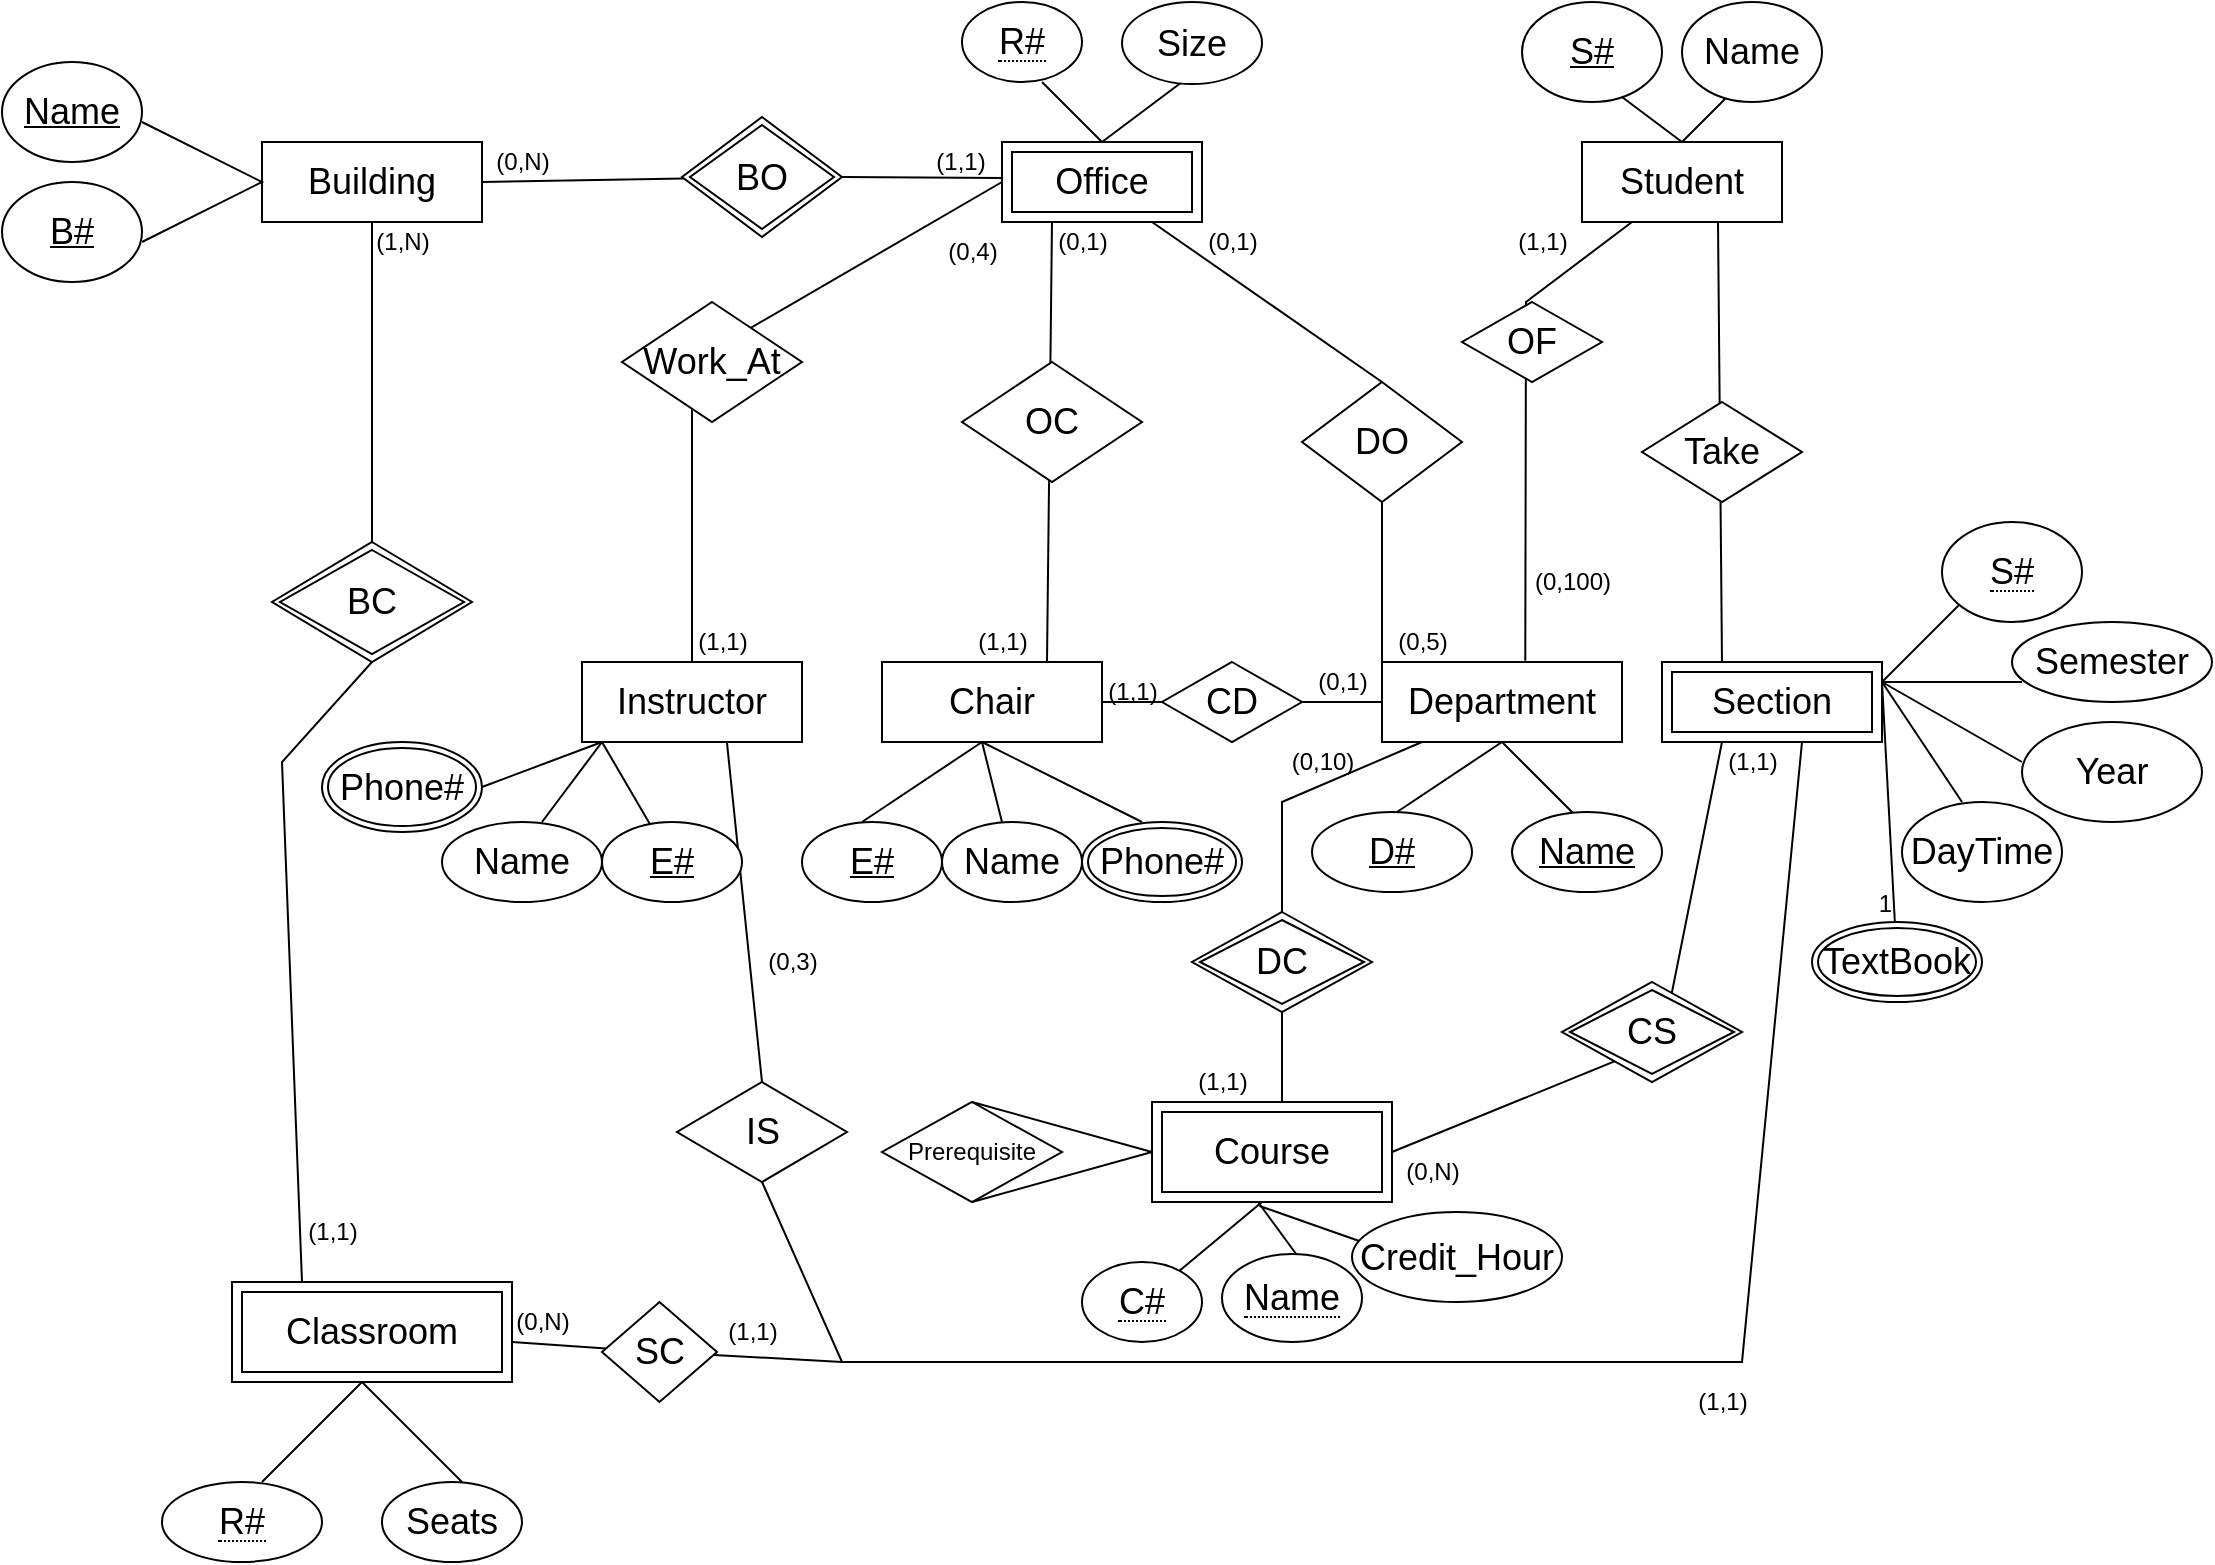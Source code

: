 <mxfile version="21.0.6" type="github">
  <diagram name="第 1 页" id="9qzswkBztqt6K94VhE5s">
    <mxGraphModel dx="1861" dy="2776" grid="1" gridSize="10" guides="1" tooltips="1" connect="1" arrows="1" fold="1" page="1" pageScale="1" pageWidth="827" pageHeight="1169" math="0" shadow="0">
      <root>
        <mxCell id="0" />
        <mxCell id="1" parent="0" />
        <mxCell id="01-eE3vkVnuRhYh0XWzM-2" value="&lt;font style=&quot;font-size: 18px;&quot;&gt;Building&lt;/font&gt;" style="rounded=0;whiteSpace=wrap;html=1;" parent="1" vertex="1">
          <mxGeometry x="90" y="-1140" width="110" height="40" as="geometry" />
        </mxCell>
        <mxCell id="01-eE3vkVnuRhYh0XWzM-3" value="" style="endArrow=none;html=1;rounded=0;" parent="1" edge="1">
          <mxGeometry width="50" height="50" relative="1" as="geometry">
            <mxPoint x="30" y="-1090" as="sourcePoint" />
            <mxPoint x="30" y="-1150" as="targetPoint" />
            <Array as="points">
              <mxPoint x="90" y="-1120" />
            </Array>
          </mxGeometry>
        </mxCell>
        <mxCell id="01-eE3vkVnuRhYh0XWzM-9" value="&lt;u&gt;&lt;font style=&quot;font-size: 18px;&quot;&gt;Name&lt;/font&gt;&lt;/u&gt;" style="ellipse;whiteSpace=wrap;html=1;" parent="1" vertex="1">
          <mxGeometry x="-40" y="-1180" width="70" height="50" as="geometry" />
        </mxCell>
        <mxCell id="01-eE3vkVnuRhYh0XWzM-10" value="&lt;font style=&quot;font-size: 18px;&quot;&gt;&lt;u&gt;B#&lt;/u&gt;&lt;/font&gt;" style="ellipse;whiteSpace=wrap;html=1;" parent="1" vertex="1">
          <mxGeometry x="-40" y="-1120" width="70" height="50" as="geometry" />
        </mxCell>
        <mxCell id="01-eE3vkVnuRhYh0XWzM-17" value="" style="endArrow=none;html=1;rounded=0;exitX=1;exitY=0.5;exitDx=0;exitDy=0;startArrow=none;" parent="1" source="01-eE3vkVnuRhYh0XWzM-18" edge="1">
          <mxGeometry width="50" height="50" relative="1" as="geometry">
            <mxPoint x="240" y="-1110" as="sourcePoint" />
            <mxPoint x="460" y="-1122" as="targetPoint" />
          </mxGeometry>
        </mxCell>
        <mxCell id="01-eE3vkVnuRhYh0XWzM-23" value="" style="endArrow=none;html=1;rounded=0;exitX=1;exitY=0.5;exitDx=0;exitDy=0;" parent="1" source="01-eE3vkVnuRhYh0XWzM-2" target="01-eE3vkVnuRhYh0XWzM-18" edge="1">
          <mxGeometry width="50" height="50" relative="1" as="geometry">
            <mxPoint x="200" y="-1120" as="sourcePoint" />
            <mxPoint x="460" y="-1120" as="targetPoint" />
          </mxGeometry>
        </mxCell>
        <mxCell id="01-eE3vkVnuRhYh0XWzM-18" value="&lt;font style=&quot;font-size: 18px;&quot;&gt;BO&lt;/font&gt;" style="shape=rhombus;double=1;perimeter=rhombusPerimeter;whiteSpace=wrap;html=1;align=center;" parent="1" vertex="1">
          <mxGeometry x="300" y="-1152.5" width="80" height="60" as="geometry" />
        </mxCell>
        <mxCell id="01-eE3vkVnuRhYh0XWzM-24" value="(0,N)" style="text;html=1;align=center;verticalAlign=middle;resizable=0;points=[];autosize=1;strokeColor=none;fillColor=none;" parent="1" vertex="1">
          <mxGeometry x="195" y="-1145" width="50" height="30" as="geometry" />
        </mxCell>
        <mxCell id="01-eE3vkVnuRhYh0XWzM-25" value="(1,1)" style="text;html=1;align=center;verticalAlign=middle;resizable=0;points=[];autosize=1;strokeColor=none;fillColor=none;" parent="1" vertex="1">
          <mxGeometry x="414" y="-1145" width="50" height="30" as="geometry" />
        </mxCell>
        <mxCell id="01-eE3vkVnuRhYh0XWzM-28" value="" style="endArrow=none;html=1;rounded=0;entryX=0.5;entryY=1;entryDx=0;entryDy=0;startArrow=none;" parent="1" source="01-eE3vkVnuRhYh0XWzM-31" target="01-eE3vkVnuRhYh0XWzM-2" edge="1">
          <mxGeometry width="50" height="50" relative="1" as="geometry">
            <mxPoint x="140" y="-570" as="sourcePoint" />
            <mxPoint x="160" y="-1000" as="targetPoint" />
          </mxGeometry>
        </mxCell>
        <mxCell id="01-eE3vkVnuRhYh0XWzM-30" value="&lt;font style=&quot;font-size: 18px;&quot;&gt;Classroom&lt;/font&gt;" style="shape=ext;margin=3;double=1;whiteSpace=wrap;html=1;align=center;" parent="1" vertex="1">
          <mxGeometry x="75" y="-570" width="140" height="50" as="geometry" />
        </mxCell>
        <mxCell id="01-eE3vkVnuRhYh0XWzM-32" value="(1,N)" style="text;html=1;align=center;verticalAlign=middle;resizable=0;points=[];autosize=1;strokeColor=none;fillColor=none;" parent="1" vertex="1">
          <mxGeometry x="135" y="-1105" width="50" height="30" as="geometry" />
        </mxCell>
        <mxCell id="01-eE3vkVnuRhYh0XWzM-33" value="(1,1)" style="text;html=1;align=center;verticalAlign=middle;resizable=0;points=[];autosize=1;strokeColor=none;fillColor=none;" parent="1" vertex="1">
          <mxGeometry x="100" y="-610" width="50" height="30" as="geometry" />
        </mxCell>
        <mxCell id="01-eE3vkVnuRhYh0XWzM-35" value="" style="endArrow=none;html=1;rounded=0;" parent="1" edge="1">
          <mxGeometry width="50" height="50" relative="1" as="geometry">
            <mxPoint x="190" y="-470" as="sourcePoint" />
            <mxPoint x="140" y="-520" as="targetPoint" />
          </mxGeometry>
        </mxCell>
        <mxCell id="01-eE3vkVnuRhYh0XWzM-38" value="" style="endArrow=none;html=1;rounded=0;" parent="1" edge="1">
          <mxGeometry width="50" height="50" relative="1" as="geometry">
            <mxPoint x="90" y="-470" as="sourcePoint" />
            <mxPoint x="140" y="-520" as="targetPoint" />
          </mxGeometry>
        </mxCell>
        <mxCell id="01-eE3vkVnuRhYh0XWzM-39" value="&lt;span style=&quot;border-bottom: 1px dotted&quot;&gt;&lt;font style=&quot;font-size: 18px;&quot;&gt;R#&lt;/font&gt;&lt;/span&gt;" style="ellipse;whiteSpace=wrap;html=1;align=center;" parent="1" vertex="1">
          <mxGeometry x="40" y="-470" width="80" height="40" as="geometry" />
        </mxCell>
        <mxCell id="01-eE3vkVnuRhYh0XWzM-40" value="&lt;font style=&quot;font-size: 18px;&quot;&gt;Seats&lt;/font&gt;" style="ellipse;whiteSpace=wrap;html=1;align=center;" parent="1" vertex="1">
          <mxGeometry x="150" y="-470" width="70" height="40" as="geometry" />
        </mxCell>
        <mxCell id="01-eE3vkVnuRhYh0XWzM-41" value="&lt;font style=&quot;font-size: 18px;&quot;&gt;Office&lt;/font&gt;" style="shape=ext;margin=3;double=1;whiteSpace=wrap;html=1;align=center;" parent="1" vertex="1">
          <mxGeometry x="460" y="-1140" width="100" height="40" as="geometry" />
        </mxCell>
        <mxCell id="01-eE3vkVnuRhYh0XWzM-42" value="&lt;font style=&quot;font-size: 18px;&quot;&gt;Instructor&lt;/font&gt;" style="whiteSpace=wrap;html=1;align=center;" parent="1" vertex="1">
          <mxGeometry x="250" y="-880" width="110" height="40" as="geometry" />
        </mxCell>
        <mxCell id="01-eE3vkVnuRhYh0XWzM-43" value="&lt;font style=&quot;font-size: 18px;&quot;&gt;Chair&lt;/font&gt;" style="whiteSpace=wrap;html=1;align=center;" parent="1" vertex="1">
          <mxGeometry x="400" y="-880" width="110" height="40" as="geometry" />
        </mxCell>
        <mxCell id="01-eE3vkVnuRhYh0XWzM-44" value="&lt;font style=&quot;font-size: 18px;&quot;&gt;Department&lt;/font&gt;" style="whiteSpace=wrap;html=1;align=center;" parent="1" vertex="1">
          <mxGeometry x="650" y="-880" width="120" height="40" as="geometry" />
        </mxCell>
        <mxCell id="01-eE3vkVnuRhYh0XWzM-46" value="&lt;font style=&quot;font-size: 18px;&quot;&gt;Student&lt;/font&gt;" style="whiteSpace=wrap;html=1;align=center;" parent="1" vertex="1">
          <mxGeometry x="750" y="-1140" width="100" height="40" as="geometry" />
        </mxCell>
        <mxCell id="01-eE3vkVnuRhYh0XWzM-49" value="" style="endArrow=none;html=1;rounded=0;" parent="1" edge="1">
          <mxGeometry width="50" height="50" relative="1" as="geometry">
            <mxPoint x="510" y="-1140" as="sourcePoint" />
            <mxPoint x="550" y="-1170" as="targetPoint" />
          </mxGeometry>
        </mxCell>
        <mxCell id="01-eE3vkVnuRhYh0XWzM-50" value="" style="endArrow=none;html=1;rounded=0;entryX=0.5;entryY=0;entryDx=0;entryDy=0;" parent="1" target="01-eE3vkVnuRhYh0XWzM-41" edge="1">
          <mxGeometry width="50" height="50" relative="1" as="geometry">
            <mxPoint x="480" y="-1170" as="sourcePoint" />
            <mxPoint x="520" y="-1210" as="targetPoint" />
          </mxGeometry>
        </mxCell>
        <mxCell id="01-eE3vkVnuRhYh0XWzM-52" value="&lt;span style=&quot;border-bottom: 1px dotted&quot;&gt;&lt;font style=&quot;font-size: 18px;&quot;&gt;R#&lt;/font&gt;&lt;/span&gt;" style="ellipse;whiteSpace=wrap;html=1;align=center;" parent="1" vertex="1">
          <mxGeometry x="440" y="-1210" width="60" height="40" as="geometry" />
        </mxCell>
        <mxCell id="01-eE3vkVnuRhYh0XWzM-53" value="&lt;font style=&quot;font-size: 18px;&quot;&gt;Size&lt;/font&gt;" style="ellipse;whiteSpace=wrap;html=1;align=center;" parent="1" vertex="1">
          <mxGeometry x="520" y="-1210" width="70" height="41" as="geometry" />
        </mxCell>
        <mxCell id="01-eE3vkVnuRhYh0XWzM-55" value="&lt;font style=&quot;font-size: 18px;&quot;&gt;Section&lt;/font&gt;" style="shape=ext;margin=3;double=1;whiteSpace=wrap;html=1;align=center;" parent="1" vertex="1">
          <mxGeometry x="790" y="-880" width="110" height="40" as="geometry" />
        </mxCell>
        <mxCell id="01-eE3vkVnuRhYh0XWzM-60" value="" style="endArrow=none;html=1;rounded=0;" parent="1" edge="1">
          <mxGeometry width="50" height="50" relative="1" as="geometry">
            <mxPoint x="800" y="-1140" as="sourcePoint" />
            <mxPoint x="830" y="-1170" as="targetPoint" />
          </mxGeometry>
        </mxCell>
        <mxCell id="01-eE3vkVnuRhYh0XWzM-61" value="" style="endArrow=none;html=1;rounded=0;entryX=0.5;entryY=0;entryDx=0;entryDy=0;" parent="1" target="01-eE3vkVnuRhYh0XWzM-46" edge="1">
          <mxGeometry width="50" height="50" relative="1" as="geometry">
            <mxPoint x="760" y="-1170" as="sourcePoint" />
            <mxPoint x="780" y="-1219" as="targetPoint" />
          </mxGeometry>
        </mxCell>
        <mxCell id="01-eE3vkVnuRhYh0XWzM-62" value="&lt;font style=&quot;font-size: 18px;&quot;&gt;S#&lt;/font&gt;" style="ellipse;whiteSpace=wrap;html=1;align=center;fontStyle=4;" parent="1" vertex="1">
          <mxGeometry x="720" y="-1210" width="70" height="50" as="geometry" />
        </mxCell>
        <mxCell id="01-eE3vkVnuRhYh0XWzM-63" value="&lt;font style=&quot;font-size: 18px;&quot;&gt;Name&lt;/font&gt;" style="ellipse;whiteSpace=wrap;html=1;align=center;" parent="1" vertex="1">
          <mxGeometry x="800" y="-1210" width="70" height="50" as="geometry" />
        </mxCell>
        <mxCell id="01-eE3vkVnuRhYh0XWzM-64" value="" style="endArrow=none;html=1;rounded=0;" parent="1" edge="1">
          <mxGeometry width="50" height="50" relative="1" as="geometry">
            <mxPoint x="900" y="-870" as="sourcePoint" />
            <mxPoint x="940" y="-910" as="targetPoint" />
          </mxGeometry>
        </mxCell>
        <mxCell id="01-eE3vkVnuRhYh0XWzM-65" value="" style="endArrow=none;html=1;rounded=0;" parent="1" edge="1">
          <mxGeometry width="50" height="50" relative="1" as="geometry">
            <mxPoint x="900" y="-870" as="sourcePoint" />
            <mxPoint x="970" y="-870" as="targetPoint" />
          </mxGeometry>
        </mxCell>
        <mxCell id="01-eE3vkVnuRhYh0XWzM-67" value="" style="endArrow=none;html=1;rounded=0;exitX=1;exitY=0.25;exitDx=0;exitDy=0;" parent="1" source="01-eE3vkVnuRhYh0XWzM-55" edge="1">
          <mxGeometry width="50" height="50" relative="1" as="geometry">
            <mxPoint x="940" y="-800" as="sourcePoint" />
            <mxPoint x="970" y="-830" as="targetPoint" />
          </mxGeometry>
        </mxCell>
        <mxCell id="01-eE3vkVnuRhYh0XWzM-68" value="" style="endArrow=none;html=1;rounded=0;" parent="1" edge="1">
          <mxGeometry width="50" height="50" relative="1" as="geometry">
            <mxPoint x="900" y="-870" as="sourcePoint" />
            <mxPoint x="940" y="-810" as="targetPoint" />
          </mxGeometry>
        </mxCell>
        <mxCell id="01-eE3vkVnuRhYh0XWzM-69" value="&lt;span style=&quot;border-bottom: 1px dotted&quot;&gt;&lt;font style=&quot;font-size: 18px;&quot;&gt;&lt;font style=&quot;&quot;&gt;S&lt;/font&gt;#&lt;/font&gt;&lt;/span&gt;" style="ellipse;whiteSpace=wrap;html=1;align=center;" parent="1" vertex="1">
          <mxGeometry x="930" y="-950" width="70" height="50" as="geometry" />
        </mxCell>
        <mxCell id="01-eE3vkVnuRhYh0XWzM-70" value="&lt;font style=&quot;font-size: 18px;&quot;&gt;Semester&lt;/font&gt;" style="ellipse;whiteSpace=wrap;html=1;align=center;" parent="1" vertex="1">
          <mxGeometry x="965" y="-900" width="100" height="40" as="geometry" />
        </mxCell>
        <mxCell id="01-eE3vkVnuRhYh0XWzM-71" value="&lt;font style=&quot;font-size: 18px;&quot;&gt;Year&lt;/font&gt;" style="ellipse;whiteSpace=wrap;html=1;align=center;" parent="1" vertex="1">
          <mxGeometry x="970" y="-850" width="90" height="50" as="geometry" />
        </mxCell>
        <mxCell id="01-eE3vkVnuRhYh0XWzM-72" value="&lt;font style=&quot;font-size: 18px;&quot;&gt;DayTime&lt;/font&gt;" style="ellipse;whiteSpace=wrap;html=1;align=center;" parent="1" vertex="1">
          <mxGeometry x="910" y="-810" width="80" height="50" as="geometry" />
        </mxCell>
        <mxCell id="01-eE3vkVnuRhYh0XWzM-73" value="" style="endArrow=none;html=1;rounded=0;" parent="1" target="01-eE3vkVnuRhYh0XWzM-75" edge="1">
          <mxGeometry relative="1" as="geometry">
            <mxPoint x="900" y="-870" as="sourcePoint" />
            <mxPoint x="900" y="-760" as="targetPoint" />
          </mxGeometry>
        </mxCell>
        <mxCell id="01-eE3vkVnuRhYh0XWzM-74" value="1" style="resizable=0;html=1;whiteSpace=wrap;align=right;verticalAlign=bottom;" parent="01-eE3vkVnuRhYh0XWzM-73" connectable="0" vertex="1">
          <mxGeometry x="1" relative="1" as="geometry" />
        </mxCell>
        <mxCell id="01-eE3vkVnuRhYh0XWzM-75" value="&lt;font style=&quot;font-size: 18px;&quot;&gt;TextBook&lt;/font&gt;" style="ellipse;shape=doubleEllipse;margin=3;whiteSpace=wrap;html=1;align=center;" parent="1" vertex="1">
          <mxGeometry x="865" y="-750" width="85" height="40" as="geometry" />
        </mxCell>
        <mxCell id="01-eE3vkVnuRhYh0XWzM-76" value="" style="endArrow=none;html=1;rounded=0;" parent="1" edge="1">
          <mxGeometry relative="1" as="geometry">
            <mxPoint x="818" y="-1100" as="sourcePoint" />
            <mxPoint x="820" y="-880" as="targetPoint" />
          </mxGeometry>
        </mxCell>
        <mxCell id="01-eE3vkVnuRhYh0XWzM-78" value="&lt;font style=&quot;font-size: 18px;&quot;&gt;Take&lt;/font&gt;" style="shape=rhombus;perimeter=rhombusPerimeter;whiteSpace=wrap;html=1;align=center;" parent="1" vertex="1">
          <mxGeometry x="780" y="-1010" width="80" height="50" as="geometry" />
        </mxCell>
        <mxCell id="01-eE3vkVnuRhYh0XWzM-82" value="&lt;font style=&quot;font-size: 18px;&quot;&gt;Course&lt;/font&gt;" style="shape=ext;margin=3;double=1;whiteSpace=wrap;html=1;align=center;" parent="1" vertex="1">
          <mxGeometry x="535" y="-660" width="120" height="50" as="geometry" />
        </mxCell>
        <mxCell id="01-eE3vkVnuRhYh0XWzM-85" value="" style="endArrow=none;html=1;rounded=0;exitX=0.5;exitY=0;exitDx=0;exitDy=0;entryX=0;entryY=0.5;entryDx=0;entryDy=0;" parent="1" source="01-eE3vkVnuRhYh0XWzM-42" target="01-eE3vkVnuRhYh0XWzM-41" edge="1">
          <mxGeometry width="50" height="50" relative="1" as="geometry">
            <mxPoint x="310" y="-890" as="sourcePoint" />
            <mxPoint x="305" y="-1030" as="targetPoint" />
            <Array as="points">
              <mxPoint x="305" y="-1030" />
            </Array>
          </mxGeometry>
        </mxCell>
        <mxCell id="01-eE3vkVnuRhYh0XWzM-86" value="&lt;font style=&quot;font-size: 18px;&quot;&gt;Work_At&lt;/font&gt;" style="shape=rhombus;perimeter=rhombusPerimeter;whiteSpace=wrap;html=1;align=center;" parent="1" vertex="1">
          <mxGeometry x="270" y="-1060" width="90" height="60" as="geometry" />
        </mxCell>
        <mxCell id="01-eE3vkVnuRhYh0XWzM-89" value="(0,4)" style="text;html=1;align=center;verticalAlign=middle;resizable=0;points=[];autosize=1;strokeColor=none;fillColor=none;" parent="1" vertex="1">
          <mxGeometry x="420" y="-1100" width="50" height="30" as="geometry" />
        </mxCell>
        <mxCell id="01-eE3vkVnuRhYh0XWzM-90" value="(1,1)" style="text;html=1;align=center;verticalAlign=middle;resizable=0;points=[];autosize=1;strokeColor=none;fillColor=none;" parent="1" vertex="1">
          <mxGeometry x="295" y="-905" width="50" height="30" as="geometry" />
        </mxCell>
        <mxCell id="01-eE3vkVnuRhYh0XWzM-93" value="" style="endArrow=none;html=1;rounded=0;entryX=0.25;entryY=1;entryDx=0;entryDy=0;exitX=0.75;exitY=0;exitDx=0;exitDy=0;" parent="1" source="01-eE3vkVnuRhYh0XWzM-43" target="01-eE3vkVnuRhYh0XWzM-41" edge="1">
          <mxGeometry relative="1" as="geometry">
            <mxPoint x="410" y="-970" as="sourcePoint" />
            <mxPoint x="570" y="-970" as="targetPoint" />
          </mxGeometry>
        </mxCell>
        <mxCell id="01-eE3vkVnuRhYh0XWzM-94" value="&lt;font style=&quot;font-size: 18px;&quot;&gt;OC&lt;/font&gt;" style="shape=rhombus;perimeter=rhombusPerimeter;whiteSpace=wrap;html=1;align=center;" parent="1" vertex="1">
          <mxGeometry x="440" y="-1030" width="90" height="60" as="geometry" />
        </mxCell>
        <mxCell id="01-eE3vkVnuRhYh0XWzM-95" value="(0,1)" style="text;html=1;align=center;verticalAlign=middle;resizable=0;points=[];autosize=1;strokeColor=none;fillColor=none;" parent="1" vertex="1">
          <mxGeometry x="475" y="-1105" width="50" height="30" as="geometry" />
        </mxCell>
        <mxCell id="01-eE3vkVnuRhYh0XWzM-96" value="(1,1)" style="text;html=1;align=center;verticalAlign=middle;resizable=0;points=[];autosize=1;strokeColor=none;fillColor=none;" parent="1" vertex="1">
          <mxGeometry x="435" y="-905" width="50" height="30" as="geometry" />
        </mxCell>
        <mxCell id="01-eE3vkVnuRhYh0XWzM-97" value="" style="endArrow=none;html=1;rounded=0;" parent="1" edge="1">
          <mxGeometry relative="1" as="geometry">
            <mxPoint x="390" y="-800" as="sourcePoint" />
            <mxPoint x="450" y="-840" as="targetPoint" />
          </mxGeometry>
        </mxCell>
        <mxCell id="01-eE3vkVnuRhYh0XWzM-98" value="" style="endArrow=none;html=1;rounded=0;" parent="1" edge="1">
          <mxGeometry relative="1" as="geometry">
            <mxPoint x="450" y="-840" as="sourcePoint" />
            <mxPoint x="460" y="-800" as="targetPoint" />
          </mxGeometry>
        </mxCell>
        <mxCell id="01-eE3vkVnuRhYh0XWzM-99" value="" style="endArrow=none;html=1;rounded=0;" parent="1" edge="1">
          <mxGeometry relative="1" as="geometry">
            <mxPoint x="450" y="-840" as="sourcePoint" />
            <mxPoint x="530" y="-800" as="targetPoint" />
          </mxGeometry>
        </mxCell>
        <mxCell id="01-eE3vkVnuRhYh0XWzM-100" value="&lt;font style=&quot;font-size: 18px;&quot;&gt;E#&lt;/font&gt;" style="ellipse;whiteSpace=wrap;html=1;align=center;fontStyle=4;" parent="1" vertex="1">
          <mxGeometry x="360" y="-800" width="70" height="40" as="geometry" />
        </mxCell>
        <mxCell id="01-eE3vkVnuRhYh0XWzM-101" value="&lt;font style=&quot;font-size: 18px;&quot;&gt;Name&lt;/font&gt;" style="ellipse;whiteSpace=wrap;html=1;align=center;" parent="1" vertex="1">
          <mxGeometry x="430" y="-800" width="70" height="40" as="geometry" />
        </mxCell>
        <mxCell id="01-eE3vkVnuRhYh0XWzM-102" value="&lt;font style=&quot;font-size: 18px;&quot;&gt;&lt;font style=&quot;&quot;&gt;Phone&lt;/font&gt;#&lt;/font&gt;" style="ellipse;shape=doubleEllipse;margin=3;whiteSpace=wrap;html=1;align=center;" parent="1" vertex="1">
          <mxGeometry x="500" y="-800" width="80" height="40" as="geometry" />
        </mxCell>
        <mxCell id="01-eE3vkVnuRhYh0XWzM-103" value="" style="endArrow=none;html=1;rounded=0;" parent="1" edge="1">
          <mxGeometry relative="1" as="geometry">
            <mxPoint x="510" y="-860" as="sourcePoint" />
            <mxPoint x="650" y="-860" as="targetPoint" />
          </mxGeometry>
        </mxCell>
        <mxCell id="01-eE3vkVnuRhYh0XWzM-104" value="&lt;font style=&quot;font-size: 18px;&quot;&gt;CD&lt;/font&gt;" style="shape=rhombus;perimeter=rhombusPerimeter;whiteSpace=wrap;html=1;align=center;" parent="1" vertex="1">
          <mxGeometry x="540" y="-880" width="70" height="40" as="geometry" />
        </mxCell>
        <mxCell id="01-eE3vkVnuRhYh0XWzM-105" value="(1,1)" style="text;html=1;align=center;verticalAlign=middle;resizable=0;points=[];autosize=1;strokeColor=none;fillColor=none;" parent="1" vertex="1">
          <mxGeometry x="500" y="-880" width="50" height="30" as="geometry" />
        </mxCell>
        <mxCell id="01-eE3vkVnuRhYh0XWzM-106" value="(0,1)" style="text;html=1;align=center;verticalAlign=middle;resizable=0;points=[];autosize=1;strokeColor=none;fillColor=none;" parent="1" vertex="1">
          <mxGeometry x="605" y="-885" width="50" height="30" as="geometry" />
        </mxCell>
        <mxCell id="01-eE3vkVnuRhYh0XWzM-107" value="" style="endArrow=none;html=1;rounded=0;exitX=0.5;exitY=1;exitDx=0;exitDy=0;startArrow=none;" parent="1" source="01-eE3vkVnuRhYh0XWzM-108" edge="1">
          <mxGeometry relative="1" as="geometry">
            <mxPoint x="550" y="-1030" as="sourcePoint" />
            <mxPoint x="650" y="-880" as="targetPoint" />
            <Array as="points">
              <mxPoint x="650" y="-920" />
            </Array>
          </mxGeometry>
        </mxCell>
        <mxCell id="01-eE3vkVnuRhYh0XWzM-112" value="" style="endArrow=none;html=1;rounded=0;exitX=0.75;exitY=1;exitDx=0;exitDy=0;" parent="1" source="01-eE3vkVnuRhYh0XWzM-41" target="01-eE3vkVnuRhYh0XWzM-108" edge="1">
          <mxGeometry relative="1" as="geometry">
            <mxPoint x="535" y="-1100" as="sourcePoint" />
            <mxPoint x="660" y="-880" as="targetPoint" />
            <Array as="points">
              <mxPoint x="650" y="-1020" />
            </Array>
          </mxGeometry>
        </mxCell>
        <mxCell id="01-eE3vkVnuRhYh0XWzM-108" value="&lt;font style=&quot;font-size: 18px;&quot;&gt;DO&lt;/font&gt;" style="shape=rhombus;perimeter=rhombusPerimeter;whiteSpace=wrap;html=1;align=center;" parent="1" vertex="1">
          <mxGeometry x="610" y="-1020" width="80" height="60" as="geometry" />
        </mxCell>
        <mxCell id="01-eE3vkVnuRhYh0XWzM-113" value="(0,5)" style="text;html=1;align=center;verticalAlign=middle;resizable=0;points=[];autosize=1;strokeColor=none;fillColor=none;" parent="1" vertex="1">
          <mxGeometry x="645" y="-905" width="50" height="30" as="geometry" />
        </mxCell>
        <mxCell id="01-eE3vkVnuRhYh0XWzM-114" value="(0,1)" style="text;html=1;align=center;verticalAlign=middle;resizable=0;points=[];autosize=1;strokeColor=none;fillColor=none;" parent="1" vertex="1">
          <mxGeometry x="550" y="-1105" width="50" height="30" as="geometry" />
        </mxCell>
        <mxCell id="01-eE3vkVnuRhYh0XWzM-115" value="" style="endArrow=none;html=1;rounded=0;exitX=0.25;exitY=1;exitDx=0;exitDy=0;entryX=0.597;entryY=-0.017;entryDx=0;entryDy=0;entryPerimeter=0;" parent="1" source="01-eE3vkVnuRhYh0XWzM-46" target="01-eE3vkVnuRhYh0XWzM-44" edge="1">
          <mxGeometry relative="1" as="geometry">
            <mxPoint x="510" y="-920" as="sourcePoint" />
            <mxPoint x="670" y="-920" as="targetPoint" />
            <Array as="points">
              <mxPoint x="722" y="-1060" />
            </Array>
          </mxGeometry>
        </mxCell>
        <mxCell id="01-eE3vkVnuRhYh0XWzM-116" value="&lt;font style=&quot;font-size: 18px;&quot;&gt;OF&lt;/font&gt;" style="shape=rhombus;perimeter=rhombusPerimeter;whiteSpace=wrap;html=1;align=center;" parent="1" vertex="1">
          <mxGeometry x="690" y="-1060" width="70" height="40" as="geometry" />
        </mxCell>
        <mxCell id="01-eE3vkVnuRhYh0XWzM-117" value="(0,100)" style="text;html=1;align=center;verticalAlign=middle;resizable=0;points=[];autosize=1;strokeColor=none;fillColor=none;" parent="1" vertex="1">
          <mxGeometry x="715" y="-935" width="60" height="30" as="geometry" />
        </mxCell>
        <mxCell id="01-eE3vkVnuRhYh0XWzM-118" value="(1,1)" style="text;html=1;align=center;verticalAlign=middle;resizable=0;points=[];autosize=1;strokeColor=none;fillColor=none;" parent="1" vertex="1">
          <mxGeometry x="705" y="-1105" width="50" height="30" as="geometry" />
        </mxCell>
        <mxCell id="01-eE3vkVnuRhYh0XWzM-119" value="" style="endArrow=none;html=1;rounded=0;" parent="1" edge="1">
          <mxGeometry relative="1" as="geometry">
            <mxPoint x="710" y="-840" as="sourcePoint" />
            <mxPoint x="650" y="-800" as="targetPoint" />
          </mxGeometry>
        </mxCell>
        <mxCell id="01-eE3vkVnuRhYh0XWzM-120" value="" style="endArrow=none;html=1;rounded=0;" parent="1" edge="1">
          <mxGeometry relative="1" as="geometry">
            <mxPoint x="710" y="-840" as="sourcePoint" />
            <mxPoint x="750" y="-800" as="targetPoint" />
          </mxGeometry>
        </mxCell>
        <mxCell id="01-eE3vkVnuRhYh0XWzM-122" value="&lt;font style=&quot;font-size: 18px;&quot;&gt;D#&lt;/font&gt;" style="ellipse;whiteSpace=wrap;html=1;align=center;fontStyle=4;" parent="1" vertex="1">
          <mxGeometry x="615" y="-805" width="80" height="40" as="geometry" />
        </mxCell>
        <mxCell id="01-eE3vkVnuRhYh0XWzM-123" value="&lt;font style=&quot;font-size: 18px;&quot;&gt;Name&lt;/font&gt;" style="ellipse;whiteSpace=wrap;html=1;align=center;fontStyle=4;" parent="1" vertex="1">
          <mxGeometry x="715" y="-805" width="75" height="40" as="geometry" />
        </mxCell>
        <mxCell id="01-eE3vkVnuRhYh0XWzM-124" value="" style="endArrow=none;html=1;rounded=0;exitX=0.5;exitY=0;exitDx=0;exitDy=0;startArrow=none;" parent="1" source="01-eE3vkVnuRhYh0XWzM-125" edge="1">
          <mxGeometry relative="1" as="geometry">
            <mxPoint x="590" y="-670" as="sourcePoint" />
            <mxPoint x="670" y="-840" as="targetPoint" />
            <Array as="points">
              <mxPoint x="600" y="-810" />
            </Array>
          </mxGeometry>
        </mxCell>
        <mxCell id="01-eE3vkVnuRhYh0XWzM-126" value="" style="endArrow=none;html=1;rounded=0;entryX=0.5;entryY=1;entryDx=0;entryDy=0;" parent="1" target="01-eE3vkVnuRhYh0XWzM-125" edge="1">
          <mxGeometry relative="1" as="geometry">
            <mxPoint x="600" y="-660" as="sourcePoint" />
            <mxPoint x="600" y="-700" as="targetPoint" />
            <Array as="points" />
          </mxGeometry>
        </mxCell>
        <mxCell id="01-eE3vkVnuRhYh0XWzM-125" value="&lt;font style=&quot;font-size: 18px;&quot;&gt;DC&lt;/font&gt;" style="shape=rhombus;double=1;perimeter=rhombusPerimeter;whiteSpace=wrap;html=1;align=center;" parent="1" vertex="1">
          <mxGeometry x="555" y="-755" width="90" height="50" as="geometry" />
        </mxCell>
        <mxCell id="01-eE3vkVnuRhYh0XWzM-127" value="(0,10)" style="text;html=1;align=center;verticalAlign=middle;resizable=0;points=[];autosize=1;strokeColor=none;fillColor=none;" parent="1" vertex="1">
          <mxGeometry x="595" y="-845" width="50" height="30" as="geometry" />
        </mxCell>
        <mxCell id="01-eE3vkVnuRhYh0XWzM-128" value="(1,1)" style="text;html=1;align=center;verticalAlign=middle;resizable=0;points=[];autosize=1;strokeColor=none;fillColor=none;" parent="1" vertex="1">
          <mxGeometry x="545" y="-685" width="50" height="30" as="geometry" />
        </mxCell>
        <mxCell id="01-eE3vkVnuRhYh0XWzM-129" value="" style="endArrow=none;html=1;rounded=0;startArrow=none;" parent="1" source="01-eE3vkVnuRhYh0XWzM-132" edge="1">
          <mxGeometry relative="1" as="geometry">
            <mxPoint x="540" y="-570" as="sourcePoint" />
            <mxPoint x="590" y="-610" as="targetPoint" />
          </mxGeometry>
        </mxCell>
        <mxCell id="01-eE3vkVnuRhYh0XWzM-130" value="" style="endArrow=none;html=1;rounded=0;" parent="1" edge="1">
          <mxGeometry relative="1" as="geometry">
            <mxPoint x="610" y="-580" as="sourcePoint" />
            <mxPoint x="588" y="-610" as="targetPoint" />
          </mxGeometry>
        </mxCell>
        <mxCell id="01-eE3vkVnuRhYh0XWzM-131" value="" style="endArrow=none;html=1;rounded=0;exitX=0.448;exitY=1.04;exitDx=0;exitDy=0;exitPerimeter=0;" parent="1" source="01-eE3vkVnuRhYh0XWzM-82" edge="1">
          <mxGeometry relative="1" as="geometry">
            <mxPoint x="510" y="-560" as="sourcePoint" />
            <mxPoint x="640" y="-590" as="targetPoint" />
          </mxGeometry>
        </mxCell>
        <mxCell id="01-eE3vkVnuRhYh0XWzM-133" value="" style="endArrow=none;html=1;rounded=0;" parent="1" target="01-eE3vkVnuRhYh0XWzM-132" edge="1">
          <mxGeometry relative="1" as="geometry">
            <mxPoint x="540" y="-570" as="sourcePoint" />
            <mxPoint x="590" y="-610" as="targetPoint" />
          </mxGeometry>
        </mxCell>
        <mxCell id="01-eE3vkVnuRhYh0XWzM-132" value="&lt;span style=&quot;border-bottom: 1px dotted&quot;&gt;&lt;font style=&quot;font-size: 18px;&quot;&gt;C#&lt;/font&gt;&lt;/span&gt;" style="ellipse;whiteSpace=wrap;html=1;align=center;" parent="1" vertex="1">
          <mxGeometry x="500" y="-580" width="60" height="40" as="geometry" />
        </mxCell>
        <mxCell id="01-eE3vkVnuRhYh0XWzM-135" value="&lt;font style=&quot;font-size: 18px;&quot;&gt;Credit_Hour&lt;/font&gt;" style="ellipse;whiteSpace=wrap;html=1;align=center;" parent="1" vertex="1">
          <mxGeometry x="635" y="-605" width="105" height="45" as="geometry" />
        </mxCell>
        <mxCell id="01-eE3vkVnuRhYh0XWzM-136" value="Prerequisite" style="shape=rhombus;perimeter=rhombusPerimeter;whiteSpace=wrap;html=1;align=center;" parent="1" vertex="1">
          <mxGeometry x="400" y="-660" width="90" height="50" as="geometry" />
        </mxCell>
        <mxCell id="01-eE3vkVnuRhYh0XWzM-137" value="" style="endArrow=none;html=1;rounded=0;exitX=0.5;exitY=0;exitDx=0;exitDy=0;entryX=0;entryY=0.5;entryDx=0;entryDy=0;" parent="1" source="01-eE3vkVnuRhYh0XWzM-136" target="01-eE3vkVnuRhYh0XWzM-82" edge="1">
          <mxGeometry relative="1" as="geometry">
            <mxPoint x="510" y="-660" as="sourcePoint" />
            <mxPoint x="670" y="-660" as="targetPoint" />
          </mxGeometry>
        </mxCell>
        <mxCell id="01-eE3vkVnuRhYh0XWzM-138" value="" style="endArrow=none;html=1;rounded=0;exitX=0.5;exitY=1;exitDx=0;exitDy=0;entryX=0;entryY=0.5;entryDx=0;entryDy=0;" parent="1" source="01-eE3vkVnuRhYh0XWzM-136" target="01-eE3vkVnuRhYh0XWzM-82" edge="1">
          <mxGeometry relative="1" as="geometry">
            <mxPoint x="510" y="-660" as="sourcePoint" />
            <mxPoint x="530" y="-635" as="targetPoint" />
          </mxGeometry>
        </mxCell>
        <mxCell id="01-eE3vkVnuRhYh0XWzM-139" value="" style="endArrow=none;html=1;rounded=0;entryX=1;entryY=0.5;entryDx=0;entryDy=0;" parent="1" target="01-eE3vkVnuRhYh0XWzM-82" edge="1">
          <mxGeometry relative="1" as="geometry">
            <mxPoint x="820" y="-840" as="sourcePoint" />
            <mxPoint x="670" y="-740" as="targetPoint" />
            <Array as="points">
              <mxPoint x="790" y="-690" />
            </Array>
          </mxGeometry>
        </mxCell>
        <mxCell id="01-eE3vkVnuRhYh0XWzM-141" value="&lt;font style=&quot;font-size: 18px;&quot;&gt;CS&lt;/font&gt;" style="shape=rhombus;double=1;perimeter=rhombusPerimeter;whiteSpace=wrap;html=1;align=center;" parent="1" vertex="1">
          <mxGeometry x="740" y="-720" width="90" height="50" as="geometry" />
        </mxCell>
        <mxCell id="01-eE3vkVnuRhYh0XWzM-142" value="(1,1)" style="text;html=1;align=center;verticalAlign=middle;resizable=0;points=[];autosize=1;strokeColor=none;fillColor=none;" parent="1" vertex="1">
          <mxGeometry x="810" y="-845" width="50" height="30" as="geometry" />
        </mxCell>
        <mxCell id="01-eE3vkVnuRhYh0XWzM-143" value="(0,N)" style="text;html=1;align=center;verticalAlign=middle;resizable=0;points=[];autosize=1;strokeColor=none;fillColor=none;" parent="1" vertex="1">
          <mxGeometry x="650" y="-640" width="50" height="30" as="geometry" />
        </mxCell>
        <mxCell id="01-eE3vkVnuRhYh0XWzM-144" value="" style="endArrow=none;html=1;rounded=0;exitX=0.5;exitY=1;exitDx=0;exitDy=0;startArrow=none;" parent="1" source="01-eE3vkVnuRhYh0XWzM-145" edge="1">
          <mxGeometry relative="1" as="geometry">
            <mxPoint x="510" y="-750" as="sourcePoint" />
            <mxPoint x="860" y="-840" as="targetPoint" />
            <Array as="points">
              <mxPoint x="380" y="-530" />
              <mxPoint x="830" y="-530" />
            </Array>
          </mxGeometry>
        </mxCell>
        <mxCell id="01-eE3vkVnuRhYh0XWzM-146" value="" style="endArrow=none;html=1;rounded=0;exitX=0.659;exitY=1.008;exitDx=0;exitDy=0;exitPerimeter=0;" parent="1" source="01-eE3vkVnuRhYh0XWzM-42" edge="1">
          <mxGeometry relative="1" as="geometry">
            <mxPoint x="305" y="-840" as="sourcePoint" />
            <mxPoint x="340" y="-670" as="targetPoint" />
            <Array as="points" />
          </mxGeometry>
        </mxCell>
        <mxCell id="01-eE3vkVnuRhYh0XWzM-145" value="&lt;font style=&quot;font-size: 18px;&quot;&gt;IS&lt;/font&gt;" style="shape=rhombus;perimeter=rhombusPerimeter;whiteSpace=wrap;html=1;align=center;" parent="1" vertex="1">
          <mxGeometry x="297.5" y="-670" width="85" height="50" as="geometry" />
        </mxCell>
        <mxCell id="01-eE3vkVnuRhYh0XWzM-147" value="(0,3)" style="text;html=1;align=center;verticalAlign=middle;resizable=0;points=[];autosize=1;strokeColor=none;fillColor=none;" parent="1" vertex="1">
          <mxGeometry x="330" y="-745" width="50" height="30" as="geometry" />
        </mxCell>
        <mxCell id="01-eE3vkVnuRhYh0XWzM-149" value="(1,1)" style="text;html=1;align=center;verticalAlign=middle;resizable=0;points=[];autosize=1;strokeColor=none;fillColor=none;" parent="1" vertex="1">
          <mxGeometry x="795" y="-525" width="50" height="30" as="geometry" />
        </mxCell>
        <mxCell id="01-eE3vkVnuRhYh0XWzM-150" value="" style="endArrow=none;html=1;rounded=0;startArrow=none;" parent="1" source="01-eE3vkVnuRhYh0XWzM-151" edge="1">
          <mxGeometry relative="1" as="geometry">
            <mxPoint x="215" y="-540" as="sourcePoint" />
            <mxPoint x="380" y="-530" as="targetPoint" />
          </mxGeometry>
        </mxCell>
        <mxCell id="01-eE3vkVnuRhYh0XWzM-152" value="" style="endArrow=none;html=1;rounded=0;" parent="1" target="01-eE3vkVnuRhYh0XWzM-156" edge="1">
          <mxGeometry relative="1" as="geometry">
            <mxPoint x="240" y="-790" as="sourcePoint" />
            <mxPoint x="260" y="-840" as="targetPoint" />
          </mxGeometry>
        </mxCell>
        <mxCell id="01-eE3vkVnuRhYh0XWzM-153" value="" style="endArrow=none;html=1;rounded=0;" parent="1" target="01-eE3vkVnuRhYh0XWzM-155" edge="1">
          <mxGeometry relative="1" as="geometry">
            <mxPoint x="260" y="-840" as="sourcePoint" />
            <mxPoint x="310" y="-780" as="targetPoint" />
          </mxGeometry>
        </mxCell>
        <mxCell id="01-eE3vkVnuRhYh0XWzM-154" value="" style="endArrow=none;html=1;rounded=0;exitX=1;exitY=0.5;exitDx=0;exitDy=0;" parent="1" source="01-eE3vkVnuRhYh0XWzM-158" edge="1">
          <mxGeometry relative="1" as="geometry">
            <mxPoint x="200" y="-810" as="sourcePoint" />
            <mxPoint x="260" y="-840" as="targetPoint" />
          </mxGeometry>
        </mxCell>
        <mxCell id="01-eE3vkVnuRhYh0XWzM-155" value="&lt;font style=&quot;font-size: 18px;&quot;&gt;E#&lt;/font&gt;" style="ellipse;whiteSpace=wrap;html=1;align=center;fontStyle=4;" parent="1" vertex="1">
          <mxGeometry x="260" y="-800" width="70" height="40" as="geometry" />
        </mxCell>
        <mxCell id="01-eE3vkVnuRhYh0XWzM-156" value="&lt;font style=&quot;font-size: 18px;&quot;&gt;Name&lt;/font&gt;" style="ellipse;whiteSpace=wrap;html=1;align=center;" parent="1" vertex="1">
          <mxGeometry x="180" y="-800" width="80" height="40" as="geometry" />
        </mxCell>
        <mxCell id="01-eE3vkVnuRhYh0XWzM-157" value="" style="endArrow=none;html=1;rounded=0;" parent="1" edge="1">
          <mxGeometry relative="1" as="geometry">
            <mxPoint x="230" y="-800" as="sourcePoint" />
            <mxPoint x="260" y="-840" as="targetPoint" />
          </mxGeometry>
        </mxCell>
        <mxCell id="01-eE3vkVnuRhYh0XWzM-158" value="&lt;font style=&quot;font-size: 18px;&quot;&gt;Phone#&lt;/font&gt;" style="ellipse;shape=doubleEllipse;margin=3;whiteSpace=wrap;html=1;align=center;" parent="1" vertex="1">
          <mxGeometry x="120" y="-840" width="80" height="45" as="geometry" />
        </mxCell>
        <mxCell id="01-eE3vkVnuRhYh0XWzM-159" value="" style="endArrow=none;html=1;rounded=0;entryX=0.5;entryY=1;entryDx=0;entryDy=0;exitX=0.25;exitY=0;exitDx=0;exitDy=0;" parent="1" source="01-eE3vkVnuRhYh0XWzM-30" target="01-eE3vkVnuRhYh0XWzM-31" edge="1">
          <mxGeometry width="50" height="50" relative="1" as="geometry">
            <mxPoint x="140" y="-570" as="sourcePoint" />
            <mxPoint x="145" y="-870" as="targetPoint" />
            <Array as="points">
              <mxPoint x="100" y="-830" />
            </Array>
          </mxGeometry>
        </mxCell>
        <mxCell id="01-eE3vkVnuRhYh0XWzM-31" value="&lt;font style=&quot;font-size: 18px;&quot;&gt;BC&lt;/font&gt;" style="shape=rhombus;double=1;perimeter=rhombusPerimeter;whiteSpace=wrap;html=1;align=center;" parent="1" vertex="1">
          <mxGeometry x="95" y="-940" width="100" height="60" as="geometry" />
        </mxCell>
        <mxCell id="01-eE3vkVnuRhYh0XWzM-160" value="(0,N)" style="text;html=1;align=center;verticalAlign=middle;resizable=0;points=[];autosize=1;strokeColor=none;fillColor=none;" parent="1" vertex="1">
          <mxGeometry x="205" y="-565" width="50" height="30" as="geometry" />
        </mxCell>
        <mxCell id="01-eE3vkVnuRhYh0XWzM-161" value="(1,1)" style="text;html=1;align=center;verticalAlign=middle;resizable=0;points=[];autosize=1;strokeColor=none;fillColor=none;" parent="1" vertex="1">
          <mxGeometry x="310" y="-560" width="50" height="30" as="geometry" />
        </mxCell>
        <mxCell id="01-eE3vkVnuRhYh0XWzM-162" value="" style="endArrow=none;html=1;rounded=0;" parent="1" target="01-eE3vkVnuRhYh0XWzM-151" edge="1">
          <mxGeometry relative="1" as="geometry">
            <mxPoint x="215" y="-540" as="sourcePoint" />
            <mxPoint x="380" y="-530" as="targetPoint" />
          </mxGeometry>
        </mxCell>
        <mxCell id="01-eE3vkVnuRhYh0XWzM-151" value="&lt;font style=&quot;font-size: 18px;&quot;&gt;SC&lt;/font&gt;" style="shape=rhombus;perimeter=rhombusPerimeter;whiteSpace=wrap;html=1;align=center;" parent="1" vertex="1">
          <mxGeometry x="260" y="-560" width="57.5" height="50" as="geometry" />
        </mxCell>
        <mxCell id="rEtnnLCLEdEThjIbV4LK-1" value="&lt;span style=&quot;border-bottom: 1px dotted&quot;&gt;&lt;font style=&quot;font-size: 18px;&quot;&gt;Name&lt;/font&gt;&lt;/span&gt;" style="ellipse;whiteSpace=wrap;html=1;align=center;" vertex="1" parent="1">
          <mxGeometry x="570" y="-584" width="70" height="44" as="geometry" />
        </mxCell>
      </root>
    </mxGraphModel>
  </diagram>
</mxfile>
